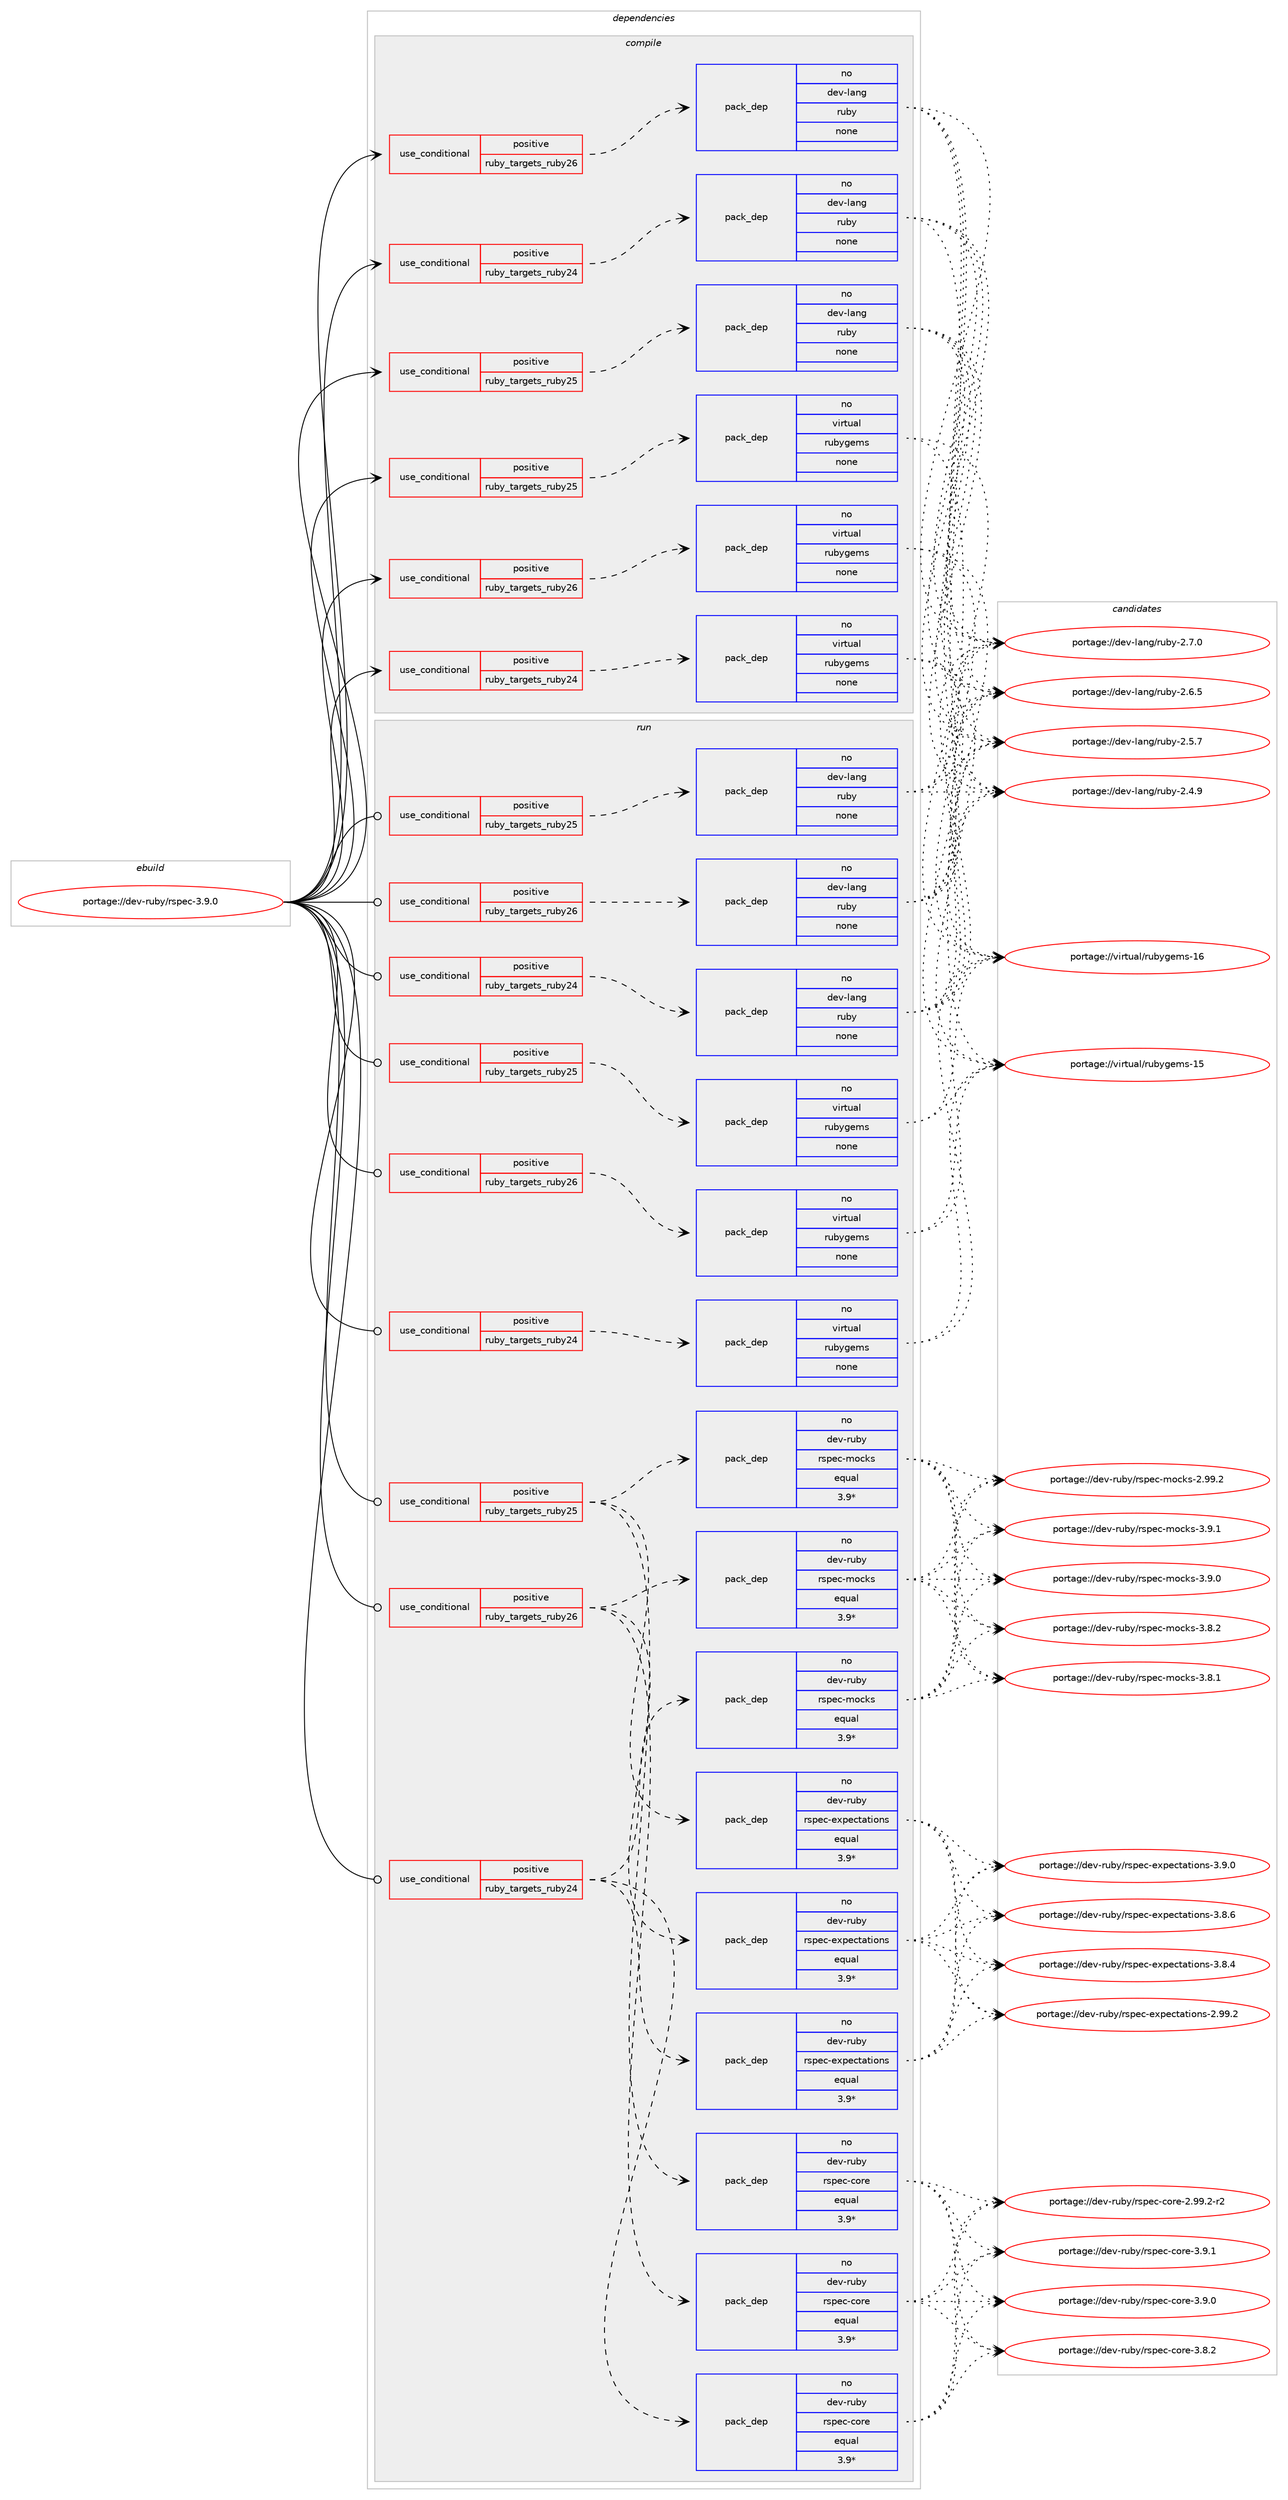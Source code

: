 digraph prolog {

# *************
# Graph options
# *************

newrank=true;
concentrate=true;
compound=true;
graph [rankdir=LR,fontname=Helvetica,fontsize=10,ranksep=1.5];#, ranksep=2.5, nodesep=0.2];
edge  [arrowhead=vee];
node  [fontname=Helvetica,fontsize=10];

# **********
# The ebuild
# **********

subgraph cluster_leftcol {
color=gray;
label=<<i>ebuild</i>>;
id [label="portage://dev-ruby/rspec-3.9.0", color=red, width=4, href="../dev-ruby/rspec-3.9.0.svg"];
}

# ****************
# The dependencies
# ****************

subgraph cluster_midcol {
color=gray;
label=<<i>dependencies</i>>;
subgraph cluster_compile {
fillcolor="#eeeeee";
style=filled;
label=<<i>compile</i>>;
subgraph cond74091 {
dependency330164 [label=<<TABLE BORDER="0" CELLBORDER="1" CELLSPACING="0" CELLPADDING="4"><TR><TD ROWSPAN="3" CELLPADDING="10">use_conditional</TD></TR><TR><TD>positive</TD></TR><TR><TD>ruby_targets_ruby24</TD></TR></TABLE>>, shape=none, color=red];
subgraph pack251326 {
dependency330165 [label=<<TABLE BORDER="0" CELLBORDER="1" CELLSPACING="0" CELLPADDING="4" WIDTH="220"><TR><TD ROWSPAN="6" CELLPADDING="30">pack_dep</TD></TR><TR><TD WIDTH="110">no</TD></TR><TR><TD>dev-lang</TD></TR><TR><TD>ruby</TD></TR><TR><TD>none</TD></TR><TR><TD></TD></TR></TABLE>>, shape=none, color=blue];
}
dependency330164:e -> dependency330165:w [weight=20,style="dashed",arrowhead="vee"];
}
id:e -> dependency330164:w [weight=20,style="solid",arrowhead="vee"];
subgraph cond74092 {
dependency330166 [label=<<TABLE BORDER="0" CELLBORDER="1" CELLSPACING="0" CELLPADDING="4"><TR><TD ROWSPAN="3" CELLPADDING="10">use_conditional</TD></TR><TR><TD>positive</TD></TR><TR><TD>ruby_targets_ruby24</TD></TR></TABLE>>, shape=none, color=red];
subgraph pack251327 {
dependency330167 [label=<<TABLE BORDER="0" CELLBORDER="1" CELLSPACING="0" CELLPADDING="4" WIDTH="220"><TR><TD ROWSPAN="6" CELLPADDING="30">pack_dep</TD></TR><TR><TD WIDTH="110">no</TD></TR><TR><TD>virtual</TD></TR><TR><TD>rubygems</TD></TR><TR><TD>none</TD></TR><TR><TD></TD></TR></TABLE>>, shape=none, color=blue];
}
dependency330166:e -> dependency330167:w [weight=20,style="dashed",arrowhead="vee"];
}
id:e -> dependency330166:w [weight=20,style="solid",arrowhead="vee"];
subgraph cond74093 {
dependency330168 [label=<<TABLE BORDER="0" CELLBORDER="1" CELLSPACING="0" CELLPADDING="4"><TR><TD ROWSPAN="3" CELLPADDING="10">use_conditional</TD></TR><TR><TD>positive</TD></TR><TR><TD>ruby_targets_ruby25</TD></TR></TABLE>>, shape=none, color=red];
subgraph pack251328 {
dependency330169 [label=<<TABLE BORDER="0" CELLBORDER="1" CELLSPACING="0" CELLPADDING="4" WIDTH="220"><TR><TD ROWSPAN="6" CELLPADDING="30">pack_dep</TD></TR><TR><TD WIDTH="110">no</TD></TR><TR><TD>dev-lang</TD></TR><TR><TD>ruby</TD></TR><TR><TD>none</TD></TR><TR><TD></TD></TR></TABLE>>, shape=none, color=blue];
}
dependency330168:e -> dependency330169:w [weight=20,style="dashed",arrowhead="vee"];
}
id:e -> dependency330168:w [weight=20,style="solid",arrowhead="vee"];
subgraph cond74094 {
dependency330170 [label=<<TABLE BORDER="0" CELLBORDER="1" CELLSPACING="0" CELLPADDING="4"><TR><TD ROWSPAN="3" CELLPADDING="10">use_conditional</TD></TR><TR><TD>positive</TD></TR><TR><TD>ruby_targets_ruby25</TD></TR></TABLE>>, shape=none, color=red];
subgraph pack251329 {
dependency330171 [label=<<TABLE BORDER="0" CELLBORDER="1" CELLSPACING="0" CELLPADDING="4" WIDTH="220"><TR><TD ROWSPAN="6" CELLPADDING="30">pack_dep</TD></TR><TR><TD WIDTH="110">no</TD></TR><TR><TD>virtual</TD></TR><TR><TD>rubygems</TD></TR><TR><TD>none</TD></TR><TR><TD></TD></TR></TABLE>>, shape=none, color=blue];
}
dependency330170:e -> dependency330171:w [weight=20,style="dashed",arrowhead="vee"];
}
id:e -> dependency330170:w [weight=20,style="solid",arrowhead="vee"];
subgraph cond74095 {
dependency330172 [label=<<TABLE BORDER="0" CELLBORDER="1" CELLSPACING="0" CELLPADDING="4"><TR><TD ROWSPAN="3" CELLPADDING="10">use_conditional</TD></TR><TR><TD>positive</TD></TR><TR><TD>ruby_targets_ruby26</TD></TR></TABLE>>, shape=none, color=red];
subgraph pack251330 {
dependency330173 [label=<<TABLE BORDER="0" CELLBORDER="1" CELLSPACING="0" CELLPADDING="4" WIDTH="220"><TR><TD ROWSPAN="6" CELLPADDING="30">pack_dep</TD></TR><TR><TD WIDTH="110">no</TD></TR><TR><TD>dev-lang</TD></TR><TR><TD>ruby</TD></TR><TR><TD>none</TD></TR><TR><TD></TD></TR></TABLE>>, shape=none, color=blue];
}
dependency330172:e -> dependency330173:w [weight=20,style="dashed",arrowhead="vee"];
}
id:e -> dependency330172:w [weight=20,style="solid",arrowhead="vee"];
subgraph cond74096 {
dependency330174 [label=<<TABLE BORDER="0" CELLBORDER="1" CELLSPACING="0" CELLPADDING="4"><TR><TD ROWSPAN="3" CELLPADDING="10">use_conditional</TD></TR><TR><TD>positive</TD></TR><TR><TD>ruby_targets_ruby26</TD></TR></TABLE>>, shape=none, color=red];
subgraph pack251331 {
dependency330175 [label=<<TABLE BORDER="0" CELLBORDER="1" CELLSPACING="0" CELLPADDING="4" WIDTH="220"><TR><TD ROWSPAN="6" CELLPADDING="30">pack_dep</TD></TR><TR><TD WIDTH="110">no</TD></TR><TR><TD>virtual</TD></TR><TR><TD>rubygems</TD></TR><TR><TD>none</TD></TR><TR><TD></TD></TR></TABLE>>, shape=none, color=blue];
}
dependency330174:e -> dependency330175:w [weight=20,style="dashed",arrowhead="vee"];
}
id:e -> dependency330174:w [weight=20,style="solid",arrowhead="vee"];
}
subgraph cluster_compileandrun {
fillcolor="#eeeeee";
style=filled;
label=<<i>compile and run</i>>;
}
subgraph cluster_run {
fillcolor="#eeeeee";
style=filled;
label=<<i>run</i>>;
subgraph cond74097 {
dependency330176 [label=<<TABLE BORDER="0" CELLBORDER="1" CELLSPACING="0" CELLPADDING="4"><TR><TD ROWSPAN="3" CELLPADDING="10">use_conditional</TD></TR><TR><TD>positive</TD></TR><TR><TD>ruby_targets_ruby24</TD></TR></TABLE>>, shape=none, color=red];
subgraph pack251332 {
dependency330177 [label=<<TABLE BORDER="0" CELLBORDER="1" CELLSPACING="0" CELLPADDING="4" WIDTH="220"><TR><TD ROWSPAN="6" CELLPADDING="30">pack_dep</TD></TR><TR><TD WIDTH="110">no</TD></TR><TR><TD>dev-lang</TD></TR><TR><TD>ruby</TD></TR><TR><TD>none</TD></TR><TR><TD></TD></TR></TABLE>>, shape=none, color=blue];
}
dependency330176:e -> dependency330177:w [weight=20,style="dashed",arrowhead="vee"];
}
id:e -> dependency330176:w [weight=20,style="solid",arrowhead="odot"];
subgraph cond74098 {
dependency330178 [label=<<TABLE BORDER="0" CELLBORDER="1" CELLSPACING="0" CELLPADDING="4"><TR><TD ROWSPAN="3" CELLPADDING="10">use_conditional</TD></TR><TR><TD>positive</TD></TR><TR><TD>ruby_targets_ruby24</TD></TR></TABLE>>, shape=none, color=red];
subgraph pack251333 {
dependency330179 [label=<<TABLE BORDER="0" CELLBORDER="1" CELLSPACING="0" CELLPADDING="4" WIDTH="220"><TR><TD ROWSPAN="6" CELLPADDING="30">pack_dep</TD></TR><TR><TD WIDTH="110">no</TD></TR><TR><TD>dev-ruby</TD></TR><TR><TD>rspec-core</TD></TR><TR><TD>equal</TD></TR><TR><TD>3.9*</TD></TR></TABLE>>, shape=none, color=blue];
}
dependency330178:e -> dependency330179:w [weight=20,style="dashed",arrowhead="vee"];
subgraph pack251334 {
dependency330180 [label=<<TABLE BORDER="0" CELLBORDER="1" CELLSPACING="0" CELLPADDING="4" WIDTH="220"><TR><TD ROWSPAN="6" CELLPADDING="30">pack_dep</TD></TR><TR><TD WIDTH="110">no</TD></TR><TR><TD>dev-ruby</TD></TR><TR><TD>rspec-expectations</TD></TR><TR><TD>equal</TD></TR><TR><TD>3.9*</TD></TR></TABLE>>, shape=none, color=blue];
}
dependency330178:e -> dependency330180:w [weight=20,style="dashed",arrowhead="vee"];
subgraph pack251335 {
dependency330181 [label=<<TABLE BORDER="0" CELLBORDER="1" CELLSPACING="0" CELLPADDING="4" WIDTH="220"><TR><TD ROWSPAN="6" CELLPADDING="30">pack_dep</TD></TR><TR><TD WIDTH="110">no</TD></TR><TR><TD>dev-ruby</TD></TR><TR><TD>rspec-mocks</TD></TR><TR><TD>equal</TD></TR><TR><TD>3.9*</TD></TR></TABLE>>, shape=none, color=blue];
}
dependency330178:e -> dependency330181:w [weight=20,style="dashed",arrowhead="vee"];
}
id:e -> dependency330178:w [weight=20,style="solid",arrowhead="odot"];
subgraph cond74099 {
dependency330182 [label=<<TABLE BORDER="0" CELLBORDER="1" CELLSPACING="0" CELLPADDING="4"><TR><TD ROWSPAN="3" CELLPADDING="10">use_conditional</TD></TR><TR><TD>positive</TD></TR><TR><TD>ruby_targets_ruby24</TD></TR></TABLE>>, shape=none, color=red];
subgraph pack251336 {
dependency330183 [label=<<TABLE BORDER="0" CELLBORDER="1" CELLSPACING="0" CELLPADDING="4" WIDTH="220"><TR><TD ROWSPAN="6" CELLPADDING="30">pack_dep</TD></TR><TR><TD WIDTH="110">no</TD></TR><TR><TD>virtual</TD></TR><TR><TD>rubygems</TD></TR><TR><TD>none</TD></TR><TR><TD></TD></TR></TABLE>>, shape=none, color=blue];
}
dependency330182:e -> dependency330183:w [weight=20,style="dashed",arrowhead="vee"];
}
id:e -> dependency330182:w [weight=20,style="solid",arrowhead="odot"];
subgraph cond74100 {
dependency330184 [label=<<TABLE BORDER="0" CELLBORDER="1" CELLSPACING="0" CELLPADDING="4"><TR><TD ROWSPAN="3" CELLPADDING="10">use_conditional</TD></TR><TR><TD>positive</TD></TR><TR><TD>ruby_targets_ruby25</TD></TR></TABLE>>, shape=none, color=red];
subgraph pack251337 {
dependency330185 [label=<<TABLE BORDER="0" CELLBORDER="1" CELLSPACING="0" CELLPADDING="4" WIDTH="220"><TR><TD ROWSPAN="6" CELLPADDING="30">pack_dep</TD></TR><TR><TD WIDTH="110">no</TD></TR><TR><TD>dev-lang</TD></TR><TR><TD>ruby</TD></TR><TR><TD>none</TD></TR><TR><TD></TD></TR></TABLE>>, shape=none, color=blue];
}
dependency330184:e -> dependency330185:w [weight=20,style="dashed",arrowhead="vee"];
}
id:e -> dependency330184:w [weight=20,style="solid",arrowhead="odot"];
subgraph cond74101 {
dependency330186 [label=<<TABLE BORDER="0" CELLBORDER="1" CELLSPACING="0" CELLPADDING="4"><TR><TD ROWSPAN="3" CELLPADDING="10">use_conditional</TD></TR><TR><TD>positive</TD></TR><TR><TD>ruby_targets_ruby25</TD></TR></TABLE>>, shape=none, color=red];
subgraph pack251338 {
dependency330187 [label=<<TABLE BORDER="0" CELLBORDER="1" CELLSPACING="0" CELLPADDING="4" WIDTH="220"><TR><TD ROWSPAN="6" CELLPADDING="30">pack_dep</TD></TR><TR><TD WIDTH="110">no</TD></TR><TR><TD>dev-ruby</TD></TR><TR><TD>rspec-core</TD></TR><TR><TD>equal</TD></TR><TR><TD>3.9*</TD></TR></TABLE>>, shape=none, color=blue];
}
dependency330186:e -> dependency330187:w [weight=20,style="dashed",arrowhead="vee"];
subgraph pack251339 {
dependency330188 [label=<<TABLE BORDER="0" CELLBORDER="1" CELLSPACING="0" CELLPADDING="4" WIDTH="220"><TR><TD ROWSPAN="6" CELLPADDING="30">pack_dep</TD></TR><TR><TD WIDTH="110">no</TD></TR><TR><TD>dev-ruby</TD></TR><TR><TD>rspec-expectations</TD></TR><TR><TD>equal</TD></TR><TR><TD>3.9*</TD></TR></TABLE>>, shape=none, color=blue];
}
dependency330186:e -> dependency330188:w [weight=20,style="dashed",arrowhead="vee"];
subgraph pack251340 {
dependency330189 [label=<<TABLE BORDER="0" CELLBORDER="1" CELLSPACING="0" CELLPADDING="4" WIDTH="220"><TR><TD ROWSPAN="6" CELLPADDING="30">pack_dep</TD></TR><TR><TD WIDTH="110">no</TD></TR><TR><TD>dev-ruby</TD></TR><TR><TD>rspec-mocks</TD></TR><TR><TD>equal</TD></TR><TR><TD>3.9*</TD></TR></TABLE>>, shape=none, color=blue];
}
dependency330186:e -> dependency330189:w [weight=20,style="dashed",arrowhead="vee"];
}
id:e -> dependency330186:w [weight=20,style="solid",arrowhead="odot"];
subgraph cond74102 {
dependency330190 [label=<<TABLE BORDER="0" CELLBORDER="1" CELLSPACING="0" CELLPADDING="4"><TR><TD ROWSPAN="3" CELLPADDING="10">use_conditional</TD></TR><TR><TD>positive</TD></TR><TR><TD>ruby_targets_ruby25</TD></TR></TABLE>>, shape=none, color=red];
subgraph pack251341 {
dependency330191 [label=<<TABLE BORDER="0" CELLBORDER="1" CELLSPACING="0" CELLPADDING="4" WIDTH="220"><TR><TD ROWSPAN="6" CELLPADDING="30">pack_dep</TD></TR><TR><TD WIDTH="110">no</TD></TR><TR><TD>virtual</TD></TR><TR><TD>rubygems</TD></TR><TR><TD>none</TD></TR><TR><TD></TD></TR></TABLE>>, shape=none, color=blue];
}
dependency330190:e -> dependency330191:w [weight=20,style="dashed",arrowhead="vee"];
}
id:e -> dependency330190:w [weight=20,style="solid",arrowhead="odot"];
subgraph cond74103 {
dependency330192 [label=<<TABLE BORDER="0" CELLBORDER="1" CELLSPACING="0" CELLPADDING="4"><TR><TD ROWSPAN="3" CELLPADDING="10">use_conditional</TD></TR><TR><TD>positive</TD></TR><TR><TD>ruby_targets_ruby26</TD></TR></TABLE>>, shape=none, color=red];
subgraph pack251342 {
dependency330193 [label=<<TABLE BORDER="0" CELLBORDER="1" CELLSPACING="0" CELLPADDING="4" WIDTH="220"><TR><TD ROWSPAN="6" CELLPADDING="30">pack_dep</TD></TR><TR><TD WIDTH="110">no</TD></TR><TR><TD>dev-lang</TD></TR><TR><TD>ruby</TD></TR><TR><TD>none</TD></TR><TR><TD></TD></TR></TABLE>>, shape=none, color=blue];
}
dependency330192:e -> dependency330193:w [weight=20,style="dashed",arrowhead="vee"];
}
id:e -> dependency330192:w [weight=20,style="solid",arrowhead="odot"];
subgraph cond74104 {
dependency330194 [label=<<TABLE BORDER="0" CELLBORDER="1" CELLSPACING="0" CELLPADDING="4"><TR><TD ROWSPAN="3" CELLPADDING="10">use_conditional</TD></TR><TR><TD>positive</TD></TR><TR><TD>ruby_targets_ruby26</TD></TR></TABLE>>, shape=none, color=red];
subgraph pack251343 {
dependency330195 [label=<<TABLE BORDER="0" CELLBORDER="1" CELLSPACING="0" CELLPADDING="4" WIDTH="220"><TR><TD ROWSPAN="6" CELLPADDING="30">pack_dep</TD></TR><TR><TD WIDTH="110">no</TD></TR><TR><TD>dev-ruby</TD></TR><TR><TD>rspec-core</TD></TR><TR><TD>equal</TD></TR><TR><TD>3.9*</TD></TR></TABLE>>, shape=none, color=blue];
}
dependency330194:e -> dependency330195:w [weight=20,style="dashed",arrowhead="vee"];
subgraph pack251344 {
dependency330196 [label=<<TABLE BORDER="0" CELLBORDER="1" CELLSPACING="0" CELLPADDING="4" WIDTH="220"><TR><TD ROWSPAN="6" CELLPADDING="30">pack_dep</TD></TR><TR><TD WIDTH="110">no</TD></TR><TR><TD>dev-ruby</TD></TR><TR><TD>rspec-expectations</TD></TR><TR><TD>equal</TD></TR><TR><TD>3.9*</TD></TR></TABLE>>, shape=none, color=blue];
}
dependency330194:e -> dependency330196:w [weight=20,style="dashed",arrowhead="vee"];
subgraph pack251345 {
dependency330197 [label=<<TABLE BORDER="0" CELLBORDER="1" CELLSPACING="0" CELLPADDING="4" WIDTH="220"><TR><TD ROWSPAN="6" CELLPADDING="30">pack_dep</TD></TR><TR><TD WIDTH="110">no</TD></TR><TR><TD>dev-ruby</TD></TR><TR><TD>rspec-mocks</TD></TR><TR><TD>equal</TD></TR><TR><TD>3.9*</TD></TR></TABLE>>, shape=none, color=blue];
}
dependency330194:e -> dependency330197:w [weight=20,style="dashed",arrowhead="vee"];
}
id:e -> dependency330194:w [weight=20,style="solid",arrowhead="odot"];
subgraph cond74105 {
dependency330198 [label=<<TABLE BORDER="0" CELLBORDER="1" CELLSPACING="0" CELLPADDING="4"><TR><TD ROWSPAN="3" CELLPADDING="10">use_conditional</TD></TR><TR><TD>positive</TD></TR><TR><TD>ruby_targets_ruby26</TD></TR></TABLE>>, shape=none, color=red];
subgraph pack251346 {
dependency330199 [label=<<TABLE BORDER="0" CELLBORDER="1" CELLSPACING="0" CELLPADDING="4" WIDTH="220"><TR><TD ROWSPAN="6" CELLPADDING="30">pack_dep</TD></TR><TR><TD WIDTH="110">no</TD></TR><TR><TD>virtual</TD></TR><TR><TD>rubygems</TD></TR><TR><TD>none</TD></TR><TR><TD></TD></TR></TABLE>>, shape=none, color=blue];
}
dependency330198:e -> dependency330199:w [weight=20,style="dashed",arrowhead="vee"];
}
id:e -> dependency330198:w [weight=20,style="solid",arrowhead="odot"];
}
}

# **************
# The candidates
# **************

subgraph cluster_choices {
rank=same;
color=gray;
label=<<i>candidates</i>>;

subgraph choice251326 {
color=black;
nodesep=1;
choice10010111845108971101034711411798121455046554648 [label="portage://dev-lang/ruby-2.7.0", color=red, width=4,href="../dev-lang/ruby-2.7.0.svg"];
choice10010111845108971101034711411798121455046544653 [label="portage://dev-lang/ruby-2.6.5", color=red, width=4,href="../dev-lang/ruby-2.6.5.svg"];
choice10010111845108971101034711411798121455046534655 [label="portage://dev-lang/ruby-2.5.7", color=red, width=4,href="../dev-lang/ruby-2.5.7.svg"];
choice10010111845108971101034711411798121455046524657 [label="portage://dev-lang/ruby-2.4.9", color=red, width=4,href="../dev-lang/ruby-2.4.9.svg"];
dependency330165:e -> choice10010111845108971101034711411798121455046554648:w [style=dotted,weight="100"];
dependency330165:e -> choice10010111845108971101034711411798121455046544653:w [style=dotted,weight="100"];
dependency330165:e -> choice10010111845108971101034711411798121455046534655:w [style=dotted,weight="100"];
dependency330165:e -> choice10010111845108971101034711411798121455046524657:w [style=dotted,weight="100"];
}
subgraph choice251327 {
color=black;
nodesep=1;
choice118105114116117971084711411798121103101109115454954 [label="portage://virtual/rubygems-16", color=red, width=4,href="../virtual/rubygems-16.svg"];
choice118105114116117971084711411798121103101109115454953 [label="portage://virtual/rubygems-15", color=red, width=4,href="../virtual/rubygems-15.svg"];
dependency330167:e -> choice118105114116117971084711411798121103101109115454954:w [style=dotted,weight="100"];
dependency330167:e -> choice118105114116117971084711411798121103101109115454953:w [style=dotted,weight="100"];
}
subgraph choice251328 {
color=black;
nodesep=1;
choice10010111845108971101034711411798121455046554648 [label="portage://dev-lang/ruby-2.7.0", color=red, width=4,href="../dev-lang/ruby-2.7.0.svg"];
choice10010111845108971101034711411798121455046544653 [label="portage://dev-lang/ruby-2.6.5", color=red, width=4,href="../dev-lang/ruby-2.6.5.svg"];
choice10010111845108971101034711411798121455046534655 [label="portage://dev-lang/ruby-2.5.7", color=red, width=4,href="../dev-lang/ruby-2.5.7.svg"];
choice10010111845108971101034711411798121455046524657 [label="portage://dev-lang/ruby-2.4.9", color=red, width=4,href="../dev-lang/ruby-2.4.9.svg"];
dependency330169:e -> choice10010111845108971101034711411798121455046554648:w [style=dotted,weight="100"];
dependency330169:e -> choice10010111845108971101034711411798121455046544653:w [style=dotted,weight="100"];
dependency330169:e -> choice10010111845108971101034711411798121455046534655:w [style=dotted,weight="100"];
dependency330169:e -> choice10010111845108971101034711411798121455046524657:w [style=dotted,weight="100"];
}
subgraph choice251329 {
color=black;
nodesep=1;
choice118105114116117971084711411798121103101109115454954 [label="portage://virtual/rubygems-16", color=red, width=4,href="../virtual/rubygems-16.svg"];
choice118105114116117971084711411798121103101109115454953 [label="portage://virtual/rubygems-15", color=red, width=4,href="../virtual/rubygems-15.svg"];
dependency330171:e -> choice118105114116117971084711411798121103101109115454954:w [style=dotted,weight="100"];
dependency330171:e -> choice118105114116117971084711411798121103101109115454953:w [style=dotted,weight="100"];
}
subgraph choice251330 {
color=black;
nodesep=1;
choice10010111845108971101034711411798121455046554648 [label="portage://dev-lang/ruby-2.7.0", color=red, width=4,href="../dev-lang/ruby-2.7.0.svg"];
choice10010111845108971101034711411798121455046544653 [label="portage://dev-lang/ruby-2.6.5", color=red, width=4,href="../dev-lang/ruby-2.6.5.svg"];
choice10010111845108971101034711411798121455046534655 [label="portage://dev-lang/ruby-2.5.7", color=red, width=4,href="../dev-lang/ruby-2.5.7.svg"];
choice10010111845108971101034711411798121455046524657 [label="portage://dev-lang/ruby-2.4.9", color=red, width=4,href="../dev-lang/ruby-2.4.9.svg"];
dependency330173:e -> choice10010111845108971101034711411798121455046554648:w [style=dotted,weight="100"];
dependency330173:e -> choice10010111845108971101034711411798121455046544653:w [style=dotted,weight="100"];
dependency330173:e -> choice10010111845108971101034711411798121455046534655:w [style=dotted,weight="100"];
dependency330173:e -> choice10010111845108971101034711411798121455046524657:w [style=dotted,weight="100"];
}
subgraph choice251331 {
color=black;
nodesep=1;
choice118105114116117971084711411798121103101109115454954 [label="portage://virtual/rubygems-16", color=red, width=4,href="../virtual/rubygems-16.svg"];
choice118105114116117971084711411798121103101109115454953 [label="portage://virtual/rubygems-15", color=red, width=4,href="../virtual/rubygems-15.svg"];
dependency330175:e -> choice118105114116117971084711411798121103101109115454954:w [style=dotted,weight="100"];
dependency330175:e -> choice118105114116117971084711411798121103101109115454953:w [style=dotted,weight="100"];
}
subgraph choice251332 {
color=black;
nodesep=1;
choice10010111845108971101034711411798121455046554648 [label="portage://dev-lang/ruby-2.7.0", color=red, width=4,href="../dev-lang/ruby-2.7.0.svg"];
choice10010111845108971101034711411798121455046544653 [label="portage://dev-lang/ruby-2.6.5", color=red, width=4,href="../dev-lang/ruby-2.6.5.svg"];
choice10010111845108971101034711411798121455046534655 [label="portage://dev-lang/ruby-2.5.7", color=red, width=4,href="../dev-lang/ruby-2.5.7.svg"];
choice10010111845108971101034711411798121455046524657 [label="portage://dev-lang/ruby-2.4.9", color=red, width=4,href="../dev-lang/ruby-2.4.9.svg"];
dependency330177:e -> choice10010111845108971101034711411798121455046554648:w [style=dotted,weight="100"];
dependency330177:e -> choice10010111845108971101034711411798121455046544653:w [style=dotted,weight="100"];
dependency330177:e -> choice10010111845108971101034711411798121455046534655:w [style=dotted,weight="100"];
dependency330177:e -> choice10010111845108971101034711411798121455046524657:w [style=dotted,weight="100"];
}
subgraph choice251333 {
color=black;
nodesep=1;
choice100101118451141179812147114115112101994599111114101455146574649 [label="portage://dev-ruby/rspec-core-3.9.1", color=red, width=4,href="../dev-ruby/rspec-core-3.9.1.svg"];
choice100101118451141179812147114115112101994599111114101455146574648 [label="portage://dev-ruby/rspec-core-3.9.0", color=red, width=4,href="../dev-ruby/rspec-core-3.9.0.svg"];
choice100101118451141179812147114115112101994599111114101455146564650 [label="portage://dev-ruby/rspec-core-3.8.2", color=red, width=4,href="../dev-ruby/rspec-core-3.8.2.svg"];
choice100101118451141179812147114115112101994599111114101455046575746504511450 [label="portage://dev-ruby/rspec-core-2.99.2-r2", color=red, width=4,href="../dev-ruby/rspec-core-2.99.2-r2.svg"];
dependency330179:e -> choice100101118451141179812147114115112101994599111114101455146574649:w [style=dotted,weight="100"];
dependency330179:e -> choice100101118451141179812147114115112101994599111114101455146574648:w [style=dotted,weight="100"];
dependency330179:e -> choice100101118451141179812147114115112101994599111114101455146564650:w [style=dotted,weight="100"];
dependency330179:e -> choice100101118451141179812147114115112101994599111114101455046575746504511450:w [style=dotted,weight="100"];
}
subgraph choice251334 {
color=black;
nodesep=1;
choice10010111845114117981214711411511210199451011201121019911697116105111110115455146574648 [label="portage://dev-ruby/rspec-expectations-3.9.0", color=red, width=4,href="../dev-ruby/rspec-expectations-3.9.0.svg"];
choice10010111845114117981214711411511210199451011201121019911697116105111110115455146564654 [label="portage://dev-ruby/rspec-expectations-3.8.6", color=red, width=4,href="../dev-ruby/rspec-expectations-3.8.6.svg"];
choice10010111845114117981214711411511210199451011201121019911697116105111110115455146564652 [label="portage://dev-ruby/rspec-expectations-3.8.4", color=red, width=4,href="../dev-ruby/rspec-expectations-3.8.4.svg"];
choice1001011184511411798121471141151121019945101120112101991169711610511111011545504657574650 [label="portage://dev-ruby/rspec-expectations-2.99.2", color=red, width=4,href="../dev-ruby/rspec-expectations-2.99.2.svg"];
dependency330180:e -> choice10010111845114117981214711411511210199451011201121019911697116105111110115455146574648:w [style=dotted,weight="100"];
dependency330180:e -> choice10010111845114117981214711411511210199451011201121019911697116105111110115455146564654:w [style=dotted,weight="100"];
dependency330180:e -> choice10010111845114117981214711411511210199451011201121019911697116105111110115455146564652:w [style=dotted,weight="100"];
dependency330180:e -> choice1001011184511411798121471141151121019945101120112101991169711610511111011545504657574650:w [style=dotted,weight="100"];
}
subgraph choice251335 {
color=black;
nodesep=1;
choice100101118451141179812147114115112101994510911199107115455146574649 [label="portage://dev-ruby/rspec-mocks-3.9.1", color=red, width=4,href="../dev-ruby/rspec-mocks-3.9.1.svg"];
choice100101118451141179812147114115112101994510911199107115455146574648 [label="portage://dev-ruby/rspec-mocks-3.9.0", color=red, width=4,href="../dev-ruby/rspec-mocks-3.9.0.svg"];
choice100101118451141179812147114115112101994510911199107115455146564650 [label="portage://dev-ruby/rspec-mocks-3.8.2", color=red, width=4,href="../dev-ruby/rspec-mocks-3.8.2.svg"];
choice100101118451141179812147114115112101994510911199107115455146564649 [label="portage://dev-ruby/rspec-mocks-3.8.1", color=red, width=4,href="../dev-ruby/rspec-mocks-3.8.1.svg"];
choice10010111845114117981214711411511210199451091119910711545504657574650 [label="portage://dev-ruby/rspec-mocks-2.99.2", color=red, width=4,href="../dev-ruby/rspec-mocks-2.99.2.svg"];
dependency330181:e -> choice100101118451141179812147114115112101994510911199107115455146574649:w [style=dotted,weight="100"];
dependency330181:e -> choice100101118451141179812147114115112101994510911199107115455146574648:w [style=dotted,weight="100"];
dependency330181:e -> choice100101118451141179812147114115112101994510911199107115455146564650:w [style=dotted,weight="100"];
dependency330181:e -> choice100101118451141179812147114115112101994510911199107115455146564649:w [style=dotted,weight="100"];
dependency330181:e -> choice10010111845114117981214711411511210199451091119910711545504657574650:w [style=dotted,weight="100"];
}
subgraph choice251336 {
color=black;
nodesep=1;
choice118105114116117971084711411798121103101109115454954 [label="portage://virtual/rubygems-16", color=red, width=4,href="../virtual/rubygems-16.svg"];
choice118105114116117971084711411798121103101109115454953 [label="portage://virtual/rubygems-15", color=red, width=4,href="../virtual/rubygems-15.svg"];
dependency330183:e -> choice118105114116117971084711411798121103101109115454954:w [style=dotted,weight="100"];
dependency330183:e -> choice118105114116117971084711411798121103101109115454953:w [style=dotted,weight="100"];
}
subgraph choice251337 {
color=black;
nodesep=1;
choice10010111845108971101034711411798121455046554648 [label="portage://dev-lang/ruby-2.7.0", color=red, width=4,href="../dev-lang/ruby-2.7.0.svg"];
choice10010111845108971101034711411798121455046544653 [label="portage://dev-lang/ruby-2.6.5", color=red, width=4,href="../dev-lang/ruby-2.6.5.svg"];
choice10010111845108971101034711411798121455046534655 [label="portage://dev-lang/ruby-2.5.7", color=red, width=4,href="../dev-lang/ruby-2.5.7.svg"];
choice10010111845108971101034711411798121455046524657 [label="portage://dev-lang/ruby-2.4.9", color=red, width=4,href="../dev-lang/ruby-2.4.9.svg"];
dependency330185:e -> choice10010111845108971101034711411798121455046554648:w [style=dotted,weight="100"];
dependency330185:e -> choice10010111845108971101034711411798121455046544653:w [style=dotted,weight="100"];
dependency330185:e -> choice10010111845108971101034711411798121455046534655:w [style=dotted,weight="100"];
dependency330185:e -> choice10010111845108971101034711411798121455046524657:w [style=dotted,weight="100"];
}
subgraph choice251338 {
color=black;
nodesep=1;
choice100101118451141179812147114115112101994599111114101455146574649 [label="portage://dev-ruby/rspec-core-3.9.1", color=red, width=4,href="../dev-ruby/rspec-core-3.9.1.svg"];
choice100101118451141179812147114115112101994599111114101455146574648 [label="portage://dev-ruby/rspec-core-3.9.0", color=red, width=4,href="../dev-ruby/rspec-core-3.9.0.svg"];
choice100101118451141179812147114115112101994599111114101455146564650 [label="portage://dev-ruby/rspec-core-3.8.2", color=red, width=4,href="../dev-ruby/rspec-core-3.8.2.svg"];
choice100101118451141179812147114115112101994599111114101455046575746504511450 [label="portage://dev-ruby/rspec-core-2.99.2-r2", color=red, width=4,href="../dev-ruby/rspec-core-2.99.2-r2.svg"];
dependency330187:e -> choice100101118451141179812147114115112101994599111114101455146574649:w [style=dotted,weight="100"];
dependency330187:e -> choice100101118451141179812147114115112101994599111114101455146574648:w [style=dotted,weight="100"];
dependency330187:e -> choice100101118451141179812147114115112101994599111114101455146564650:w [style=dotted,weight="100"];
dependency330187:e -> choice100101118451141179812147114115112101994599111114101455046575746504511450:w [style=dotted,weight="100"];
}
subgraph choice251339 {
color=black;
nodesep=1;
choice10010111845114117981214711411511210199451011201121019911697116105111110115455146574648 [label="portage://dev-ruby/rspec-expectations-3.9.0", color=red, width=4,href="../dev-ruby/rspec-expectations-3.9.0.svg"];
choice10010111845114117981214711411511210199451011201121019911697116105111110115455146564654 [label="portage://dev-ruby/rspec-expectations-3.8.6", color=red, width=4,href="../dev-ruby/rspec-expectations-3.8.6.svg"];
choice10010111845114117981214711411511210199451011201121019911697116105111110115455146564652 [label="portage://dev-ruby/rspec-expectations-3.8.4", color=red, width=4,href="../dev-ruby/rspec-expectations-3.8.4.svg"];
choice1001011184511411798121471141151121019945101120112101991169711610511111011545504657574650 [label="portage://dev-ruby/rspec-expectations-2.99.2", color=red, width=4,href="../dev-ruby/rspec-expectations-2.99.2.svg"];
dependency330188:e -> choice10010111845114117981214711411511210199451011201121019911697116105111110115455146574648:w [style=dotted,weight="100"];
dependency330188:e -> choice10010111845114117981214711411511210199451011201121019911697116105111110115455146564654:w [style=dotted,weight="100"];
dependency330188:e -> choice10010111845114117981214711411511210199451011201121019911697116105111110115455146564652:w [style=dotted,weight="100"];
dependency330188:e -> choice1001011184511411798121471141151121019945101120112101991169711610511111011545504657574650:w [style=dotted,weight="100"];
}
subgraph choice251340 {
color=black;
nodesep=1;
choice100101118451141179812147114115112101994510911199107115455146574649 [label="portage://dev-ruby/rspec-mocks-3.9.1", color=red, width=4,href="../dev-ruby/rspec-mocks-3.9.1.svg"];
choice100101118451141179812147114115112101994510911199107115455146574648 [label="portage://dev-ruby/rspec-mocks-3.9.0", color=red, width=4,href="../dev-ruby/rspec-mocks-3.9.0.svg"];
choice100101118451141179812147114115112101994510911199107115455146564650 [label="portage://dev-ruby/rspec-mocks-3.8.2", color=red, width=4,href="../dev-ruby/rspec-mocks-3.8.2.svg"];
choice100101118451141179812147114115112101994510911199107115455146564649 [label="portage://dev-ruby/rspec-mocks-3.8.1", color=red, width=4,href="../dev-ruby/rspec-mocks-3.8.1.svg"];
choice10010111845114117981214711411511210199451091119910711545504657574650 [label="portage://dev-ruby/rspec-mocks-2.99.2", color=red, width=4,href="../dev-ruby/rspec-mocks-2.99.2.svg"];
dependency330189:e -> choice100101118451141179812147114115112101994510911199107115455146574649:w [style=dotted,weight="100"];
dependency330189:e -> choice100101118451141179812147114115112101994510911199107115455146574648:w [style=dotted,weight="100"];
dependency330189:e -> choice100101118451141179812147114115112101994510911199107115455146564650:w [style=dotted,weight="100"];
dependency330189:e -> choice100101118451141179812147114115112101994510911199107115455146564649:w [style=dotted,weight="100"];
dependency330189:e -> choice10010111845114117981214711411511210199451091119910711545504657574650:w [style=dotted,weight="100"];
}
subgraph choice251341 {
color=black;
nodesep=1;
choice118105114116117971084711411798121103101109115454954 [label="portage://virtual/rubygems-16", color=red, width=4,href="../virtual/rubygems-16.svg"];
choice118105114116117971084711411798121103101109115454953 [label="portage://virtual/rubygems-15", color=red, width=4,href="../virtual/rubygems-15.svg"];
dependency330191:e -> choice118105114116117971084711411798121103101109115454954:w [style=dotted,weight="100"];
dependency330191:e -> choice118105114116117971084711411798121103101109115454953:w [style=dotted,weight="100"];
}
subgraph choice251342 {
color=black;
nodesep=1;
choice10010111845108971101034711411798121455046554648 [label="portage://dev-lang/ruby-2.7.0", color=red, width=4,href="../dev-lang/ruby-2.7.0.svg"];
choice10010111845108971101034711411798121455046544653 [label="portage://dev-lang/ruby-2.6.5", color=red, width=4,href="../dev-lang/ruby-2.6.5.svg"];
choice10010111845108971101034711411798121455046534655 [label="portage://dev-lang/ruby-2.5.7", color=red, width=4,href="../dev-lang/ruby-2.5.7.svg"];
choice10010111845108971101034711411798121455046524657 [label="portage://dev-lang/ruby-2.4.9", color=red, width=4,href="../dev-lang/ruby-2.4.9.svg"];
dependency330193:e -> choice10010111845108971101034711411798121455046554648:w [style=dotted,weight="100"];
dependency330193:e -> choice10010111845108971101034711411798121455046544653:w [style=dotted,weight="100"];
dependency330193:e -> choice10010111845108971101034711411798121455046534655:w [style=dotted,weight="100"];
dependency330193:e -> choice10010111845108971101034711411798121455046524657:w [style=dotted,weight="100"];
}
subgraph choice251343 {
color=black;
nodesep=1;
choice100101118451141179812147114115112101994599111114101455146574649 [label="portage://dev-ruby/rspec-core-3.9.1", color=red, width=4,href="../dev-ruby/rspec-core-3.9.1.svg"];
choice100101118451141179812147114115112101994599111114101455146574648 [label="portage://dev-ruby/rspec-core-3.9.0", color=red, width=4,href="../dev-ruby/rspec-core-3.9.0.svg"];
choice100101118451141179812147114115112101994599111114101455146564650 [label="portage://dev-ruby/rspec-core-3.8.2", color=red, width=4,href="../dev-ruby/rspec-core-3.8.2.svg"];
choice100101118451141179812147114115112101994599111114101455046575746504511450 [label="portage://dev-ruby/rspec-core-2.99.2-r2", color=red, width=4,href="../dev-ruby/rspec-core-2.99.2-r2.svg"];
dependency330195:e -> choice100101118451141179812147114115112101994599111114101455146574649:w [style=dotted,weight="100"];
dependency330195:e -> choice100101118451141179812147114115112101994599111114101455146574648:w [style=dotted,weight="100"];
dependency330195:e -> choice100101118451141179812147114115112101994599111114101455146564650:w [style=dotted,weight="100"];
dependency330195:e -> choice100101118451141179812147114115112101994599111114101455046575746504511450:w [style=dotted,weight="100"];
}
subgraph choice251344 {
color=black;
nodesep=1;
choice10010111845114117981214711411511210199451011201121019911697116105111110115455146574648 [label="portage://dev-ruby/rspec-expectations-3.9.0", color=red, width=4,href="../dev-ruby/rspec-expectations-3.9.0.svg"];
choice10010111845114117981214711411511210199451011201121019911697116105111110115455146564654 [label="portage://dev-ruby/rspec-expectations-3.8.6", color=red, width=4,href="../dev-ruby/rspec-expectations-3.8.6.svg"];
choice10010111845114117981214711411511210199451011201121019911697116105111110115455146564652 [label="portage://dev-ruby/rspec-expectations-3.8.4", color=red, width=4,href="../dev-ruby/rspec-expectations-3.8.4.svg"];
choice1001011184511411798121471141151121019945101120112101991169711610511111011545504657574650 [label="portage://dev-ruby/rspec-expectations-2.99.2", color=red, width=4,href="../dev-ruby/rspec-expectations-2.99.2.svg"];
dependency330196:e -> choice10010111845114117981214711411511210199451011201121019911697116105111110115455146574648:w [style=dotted,weight="100"];
dependency330196:e -> choice10010111845114117981214711411511210199451011201121019911697116105111110115455146564654:w [style=dotted,weight="100"];
dependency330196:e -> choice10010111845114117981214711411511210199451011201121019911697116105111110115455146564652:w [style=dotted,weight="100"];
dependency330196:e -> choice1001011184511411798121471141151121019945101120112101991169711610511111011545504657574650:w [style=dotted,weight="100"];
}
subgraph choice251345 {
color=black;
nodesep=1;
choice100101118451141179812147114115112101994510911199107115455146574649 [label="portage://dev-ruby/rspec-mocks-3.9.1", color=red, width=4,href="../dev-ruby/rspec-mocks-3.9.1.svg"];
choice100101118451141179812147114115112101994510911199107115455146574648 [label="portage://dev-ruby/rspec-mocks-3.9.0", color=red, width=4,href="../dev-ruby/rspec-mocks-3.9.0.svg"];
choice100101118451141179812147114115112101994510911199107115455146564650 [label="portage://dev-ruby/rspec-mocks-3.8.2", color=red, width=4,href="../dev-ruby/rspec-mocks-3.8.2.svg"];
choice100101118451141179812147114115112101994510911199107115455146564649 [label="portage://dev-ruby/rspec-mocks-3.8.1", color=red, width=4,href="../dev-ruby/rspec-mocks-3.8.1.svg"];
choice10010111845114117981214711411511210199451091119910711545504657574650 [label="portage://dev-ruby/rspec-mocks-2.99.2", color=red, width=4,href="../dev-ruby/rspec-mocks-2.99.2.svg"];
dependency330197:e -> choice100101118451141179812147114115112101994510911199107115455146574649:w [style=dotted,weight="100"];
dependency330197:e -> choice100101118451141179812147114115112101994510911199107115455146574648:w [style=dotted,weight="100"];
dependency330197:e -> choice100101118451141179812147114115112101994510911199107115455146564650:w [style=dotted,weight="100"];
dependency330197:e -> choice100101118451141179812147114115112101994510911199107115455146564649:w [style=dotted,weight="100"];
dependency330197:e -> choice10010111845114117981214711411511210199451091119910711545504657574650:w [style=dotted,weight="100"];
}
subgraph choice251346 {
color=black;
nodesep=1;
choice118105114116117971084711411798121103101109115454954 [label="portage://virtual/rubygems-16", color=red, width=4,href="../virtual/rubygems-16.svg"];
choice118105114116117971084711411798121103101109115454953 [label="portage://virtual/rubygems-15", color=red, width=4,href="../virtual/rubygems-15.svg"];
dependency330199:e -> choice118105114116117971084711411798121103101109115454954:w [style=dotted,weight="100"];
dependency330199:e -> choice118105114116117971084711411798121103101109115454953:w [style=dotted,weight="100"];
}
}

}

